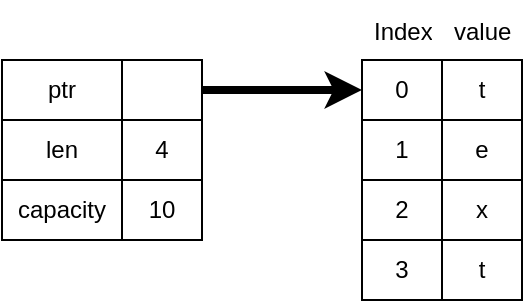<mxfile version="15.8.7" type="device"><diagram id="nL7vUQDujU2V1DNPgXBh" name="Page-1"><mxGraphModel dx="1124" dy="635" grid="1" gridSize="10" guides="1" tooltips="1" connect="1" arrows="1" fold="1" page="1" pageScale="1" pageWidth="413" pageHeight="583" math="0" shadow="0"><root><mxCell id="0"/><mxCell id="1" parent="0"/><mxCell id="bzrL0kpAvWiA-BEVtzg2-2" value="ptr" style="rounded=0;whiteSpace=wrap;html=1;" vertex="1" parent="1"><mxGeometry x="40" y="80" width="60" height="30" as="geometry"/></mxCell><mxCell id="bzrL0kpAvWiA-BEVtzg2-4" value="len" style="rounded=0;whiteSpace=wrap;html=1;" vertex="1" parent="1"><mxGeometry x="40" y="110" width="60" height="30" as="geometry"/></mxCell><mxCell id="bzrL0kpAvWiA-BEVtzg2-5" value="capacity" style="rounded=0;whiteSpace=wrap;html=1;" vertex="1" parent="1"><mxGeometry x="40" y="140" width="60" height="30" as="geometry"/></mxCell><mxCell id="bzrL0kpAvWiA-BEVtzg2-6" value="" style="rounded=0;whiteSpace=wrap;html=1;" vertex="1" parent="1"><mxGeometry x="100" y="80" width="40" height="30" as="geometry"/></mxCell><mxCell id="bzrL0kpAvWiA-BEVtzg2-7" value="4" style="rounded=0;whiteSpace=wrap;html=1;" vertex="1" parent="1"><mxGeometry x="100" y="110" width="40" height="30" as="geometry"/></mxCell><mxCell id="bzrL0kpAvWiA-BEVtzg2-8" value="10" style="rounded=0;whiteSpace=wrap;html=1;" vertex="1" parent="1"><mxGeometry x="100" y="140" width="40" height="30" as="geometry"/></mxCell><mxCell id="bzrL0kpAvWiA-BEVtzg2-9" value="0" style="rounded=0;whiteSpace=wrap;html=1;" vertex="1" parent="1"><mxGeometry x="220" y="80" width="40" height="30" as="geometry"/></mxCell><mxCell id="bzrL0kpAvWiA-BEVtzg2-10" value="1" style="rounded=0;whiteSpace=wrap;html=1;" vertex="1" parent="1"><mxGeometry x="220" y="110" width="40" height="30" as="geometry"/></mxCell><mxCell id="bzrL0kpAvWiA-BEVtzg2-11" value="2" style="rounded=0;whiteSpace=wrap;html=1;" vertex="1" parent="1"><mxGeometry x="220" y="140" width="40" height="30" as="geometry"/></mxCell><mxCell id="bzrL0kpAvWiA-BEVtzg2-12" value="t" style="rounded=0;whiteSpace=wrap;html=1;" vertex="1" parent="1"><mxGeometry x="260" y="80" width="40" height="30" as="geometry"/></mxCell><mxCell id="bzrL0kpAvWiA-BEVtzg2-13" value="e" style="rounded=0;whiteSpace=wrap;html=1;" vertex="1" parent="1"><mxGeometry x="260" y="110" width="40" height="30" as="geometry"/></mxCell><mxCell id="bzrL0kpAvWiA-BEVtzg2-14" value="x" style="rounded=0;whiteSpace=wrap;html=1;" vertex="1" parent="1"><mxGeometry x="260" y="140" width="40" height="30" as="geometry"/></mxCell><mxCell id="bzrL0kpAvWiA-BEVtzg2-16" value="3" style="rounded=0;whiteSpace=wrap;html=1;" vertex="1" parent="1"><mxGeometry x="220" y="170" width="40" height="30" as="geometry"/></mxCell><mxCell id="bzrL0kpAvWiA-BEVtzg2-17" value="t" style="rounded=0;whiteSpace=wrap;html=1;" vertex="1" parent="1"><mxGeometry x="260" y="170" width="40" height="30" as="geometry"/></mxCell><mxCell id="bzrL0kpAvWiA-BEVtzg2-22" value="Index" style="text;strokeColor=none;fillColor=none;align=left;verticalAlign=middle;spacingLeft=4;spacingRight=4;overflow=hidden;points=[[0,0.5],[1,0.5]];portConstraint=eastwest;rotatable=0;" vertex="1" parent="1"><mxGeometry x="220" y="50" width="40" height="30" as="geometry"/></mxCell><mxCell id="bzrL0kpAvWiA-BEVtzg2-23" value="value" style="text;strokeColor=none;fillColor=none;align=left;verticalAlign=middle;spacingLeft=4;spacingRight=4;overflow=hidden;points=[[0,0.5],[1,0.5]];portConstraint=eastwest;rotatable=0;" vertex="1" parent="1"><mxGeometry x="260" y="50" width="40" height="30" as="geometry"/></mxCell><mxCell id="bzrL0kpAvWiA-BEVtzg2-24" value="" style="endArrow=classic;html=1;rounded=0;entryX=0;entryY=0.5;entryDx=0;entryDy=0;strokeWidth=4;" edge="1" parent="1" source="bzrL0kpAvWiA-BEVtzg2-6" target="bzrL0kpAvWiA-BEVtzg2-9"><mxGeometry width="50" height="50" relative="1" as="geometry"><mxPoint x="270" y="350" as="sourcePoint"/><mxPoint x="320" y="300" as="targetPoint"/></mxGeometry></mxCell></root></mxGraphModel></diagram></mxfile>
